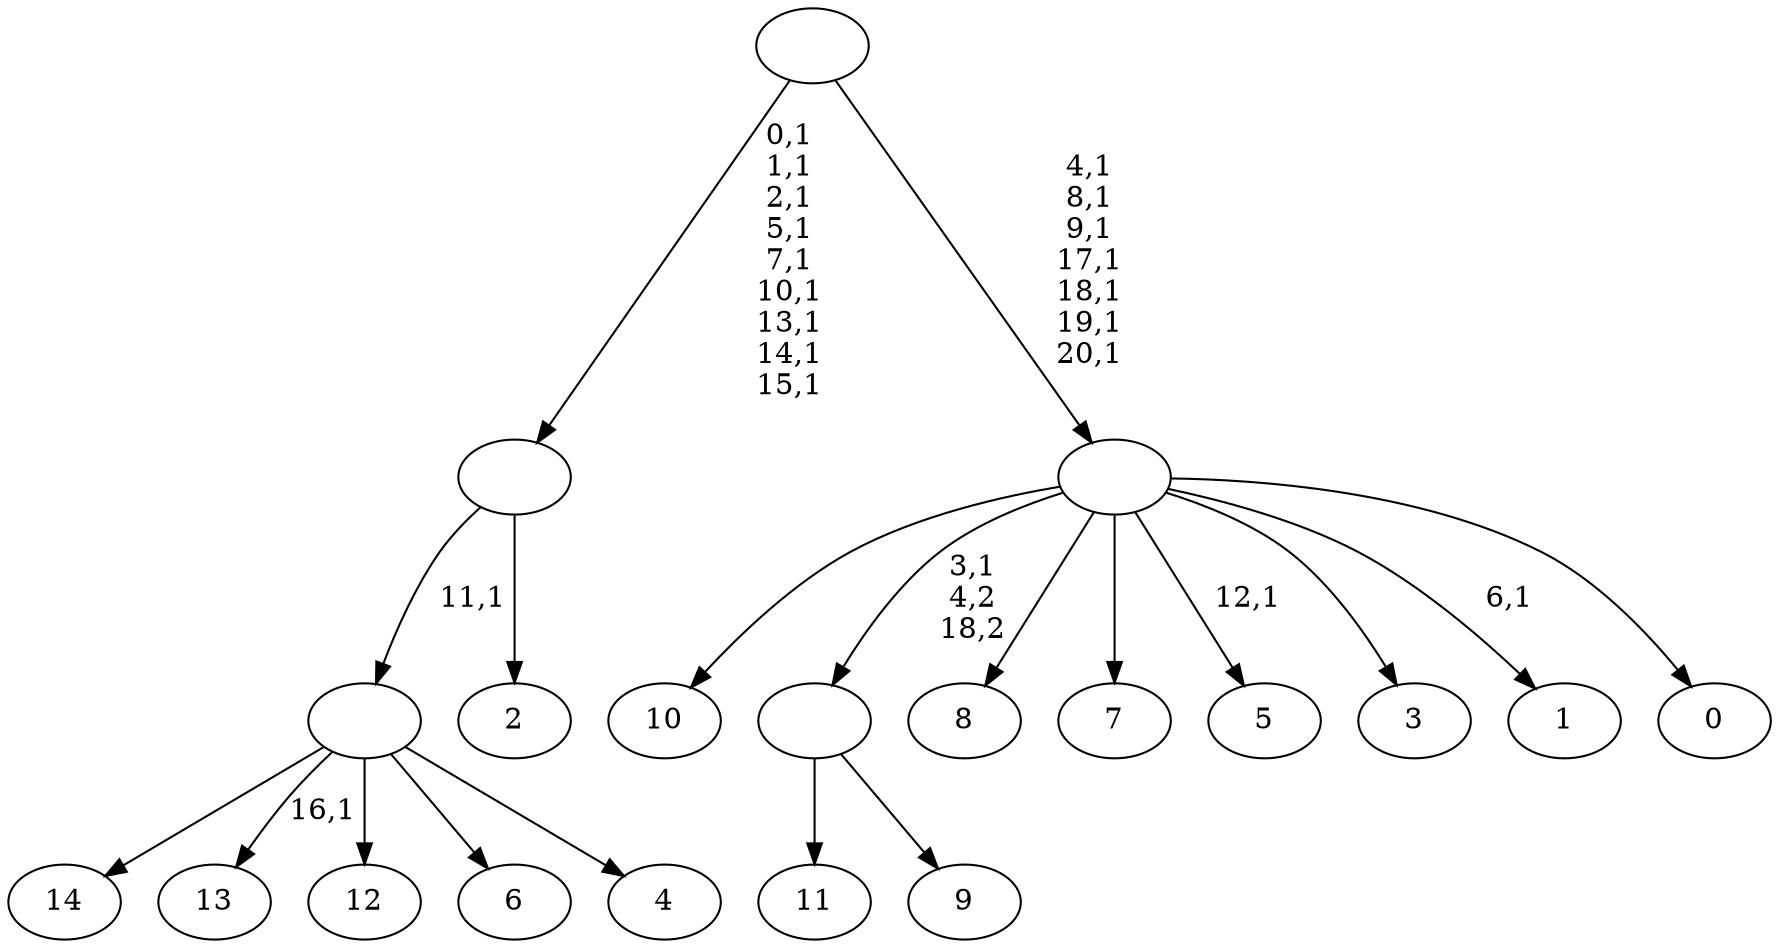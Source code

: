 digraph T {
	36 [label="14"]
	35 [label="13"]
	33 [label="12"]
	32 [label="11"]
	31 [label="10"]
	30 [label="9"]
	29 [label=""]
	28 [label="8"]
	27 [label="7"]
	26 [label="6"]
	25 [label="5"]
	23 [label="4"]
	22 [label=""]
	21 [label="3"]
	20 [label="2"]
	19 [label=""]
	10 [label="1"]
	8 [label="0"]
	7 [label=""]
	0 [label=""]
	29 -> 32 [label=""]
	29 -> 30 [label=""]
	22 -> 35 [label="16,1"]
	22 -> 36 [label=""]
	22 -> 33 [label=""]
	22 -> 26 [label=""]
	22 -> 23 [label=""]
	19 -> 22 [label="11,1"]
	19 -> 20 [label=""]
	7 -> 10 [label="6,1"]
	7 -> 25 [label="12,1"]
	7 -> 31 [label=""]
	7 -> 29 [label="3,1\n4,2\n18,2"]
	7 -> 28 [label=""]
	7 -> 27 [label=""]
	7 -> 21 [label=""]
	7 -> 8 [label=""]
	0 -> 7 [label="4,1\n8,1\n9,1\n17,1\n18,1\n19,1\n20,1"]
	0 -> 19 [label="0,1\n1,1\n2,1\n5,1\n7,1\n10,1\n13,1\n14,1\n15,1"]
}
